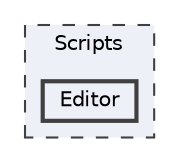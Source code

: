 digraph "Scripts/Editor"
{
 // LATEX_PDF_SIZE
  bgcolor="transparent";
  edge [fontname=Helvetica,fontsize=10,labelfontname=Helvetica,labelfontsize=10];
  node [fontname=Helvetica,fontsize=10,shape=box,height=0.2,width=0.4];
  compound=true
  subgraph clusterdir_4edcbb236dfd51dd81727243a38df6a0 {
    graph [ bgcolor="#edf0f7", pencolor="grey25", label="Scripts", fontname=Helvetica,fontsize=10 style="filled,dashed", URL="dir_4edcbb236dfd51dd81727243a38df6a0.html",tooltip=""]
  dir_1f54c2afe23a8c3b35a56cf36ba51bdc [label="Editor", fillcolor="#edf0f7", color="grey25", style="filled,bold", URL="dir_1f54c2afe23a8c3b35a56cf36ba51bdc.html",tooltip=""];
  }
}
